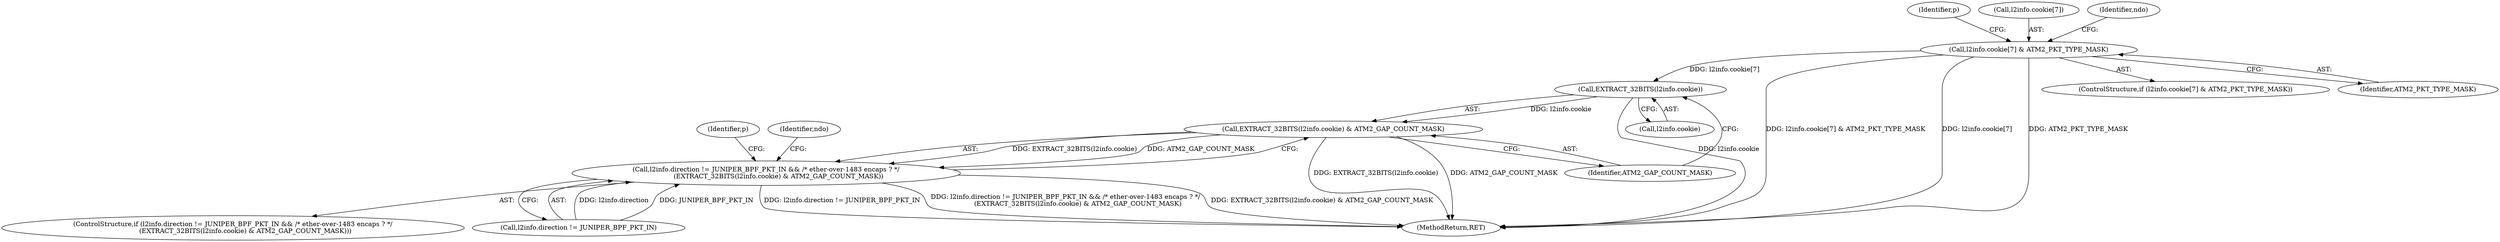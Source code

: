 digraph "0_tcpdump_b534e304568585707c4a92422aeca25cf908ff02_0@array" {
"1000139" [label="(Call,l2info.cookie[7] & ATM2_PKT_TYPE_MASK)"];
"1000203" [label="(Call,EXTRACT_32BITS(l2info.cookie))"];
"1000202" [label="(Call,EXTRACT_32BITS(l2info.cookie) & ATM2_GAP_COUNT_MASK)"];
"1000196" [label="(Call,l2info.direction != JUNIPER_BPF_PKT_IN && /* ether-over-1483 encaps ? */\n            (EXTRACT_32BITS(l2info.cookie) & ATM2_GAP_COUNT_MASK))"];
"1000139" [label="(Call,l2info.cookie[7] & ATM2_PKT_TYPE_MASK)"];
"1000202" [label="(Call,EXTRACT_32BITS(l2info.cookie) & ATM2_GAP_COUNT_MASK)"];
"1000195" [label="(ControlStructure,if (l2info.direction != JUNIPER_BPF_PKT_IN && /* ether-over-1483 encaps ? */\n            (EXTRACT_32BITS(l2info.cookie) & ATM2_GAP_COUNT_MASK)))"];
"1000284" [label="(MethodReturn,RET)"];
"1000160" [label="(Identifier,p)"];
"1000138" [label="(ControlStructure,if (l2info.cookie[7] & ATM2_PKT_TYPE_MASK))"];
"1000227" [label="(Identifier,p)"];
"1000140" [label="(Call,l2info.cookie[7])"];
"1000203" [label="(Call,EXTRACT_32BITS(l2info.cookie))"];
"1000196" [label="(Call,l2info.direction != JUNIPER_BPF_PKT_IN && /* ether-over-1483 encaps ? */\n            (EXTRACT_32BITS(l2info.cookie) & ATM2_GAP_COUNT_MASK))"];
"1000210" [label="(Identifier,ndo)"];
"1000148" [label="(Identifier,ndo)"];
"1000204" [label="(Call,l2info.cookie)"];
"1000197" [label="(Call,l2info.direction != JUNIPER_BPF_PKT_IN)"];
"1000145" [label="(Identifier,ATM2_PKT_TYPE_MASK)"];
"1000207" [label="(Identifier,ATM2_GAP_COUNT_MASK)"];
"1000139" -> "1000138"  [label="AST: "];
"1000139" -> "1000145"  [label="CFG: "];
"1000140" -> "1000139"  [label="AST: "];
"1000145" -> "1000139"  [label="AST: "];
"1000148" -> "1000139"  [label="CFG: "];
"1000160" -> "1000139"  [label="CFG: "];
"1000139" -> "1000284"  [label="DDG: l2info.cookie[7] & ATM2_PKT_TYPE_MASK"];
"1000139" -> "1000284"  [label="DDG: l2info.cookie[7]"];
"1000139" -> "1000284"  [label="DDG: ATM2_PKT_TYPE_MASK"];
"1000139" -> "1000203"  [label="DDG: l2info.cookie[7]"];
"1000203" -> "1000202"  [label="AST: "];
"1000203" -> "1000204"  [label="CFG: "];
"1000204" -> "1000203"  [label="AST: "];
"1000207" -> "1000203"  [label="CFG: "];
"1000203" -> "1000284"  [label="DDG: l2info.cookie"];
"1000203" -> "1000202"  [label="DDG: l2info.cookie"];
"1000202" -> "1000196"  [label="AST: "];
"1000202" -> "1000207"  [label="CFG: "];
"1000207" -> "1000202"  [label="AST: "];
"1000196" -> "1000202"  [label="CFG: "];
"1000202" -> "1000284"  [label="DDG: EXTRACT_32BITS(l2info.cookie)"];
"1000202" -> "1000284"  [label="DDG: ATM2_GAP_COUNT_MASK"];
"1000202" -> "1000196"  [label="DDG: EXTRACT_32BITS(l2info.cookie)"];
"1000202" -> "1000196"  [label="DDG: ATM2_GAP_COUNT_MASK"];
"1000196" -> "1000195"  [label="AST: "];
"1000196" -> "1000197"  [label="CFG: "];
"1000197" -> "1000196"  [label="AST: "];
"1000210" -> "1000196"  [label="CFG: "];
"1000227" -> "1000196"  [label="CFG: "];
"1000196" -> "1000284"  [label="DDG: l2info.direction != JUNIPER_BPF_PKT_IN"];
"1000196" -> "1000284"  [label="DDG: l2info.direction != JUNIPER_BPF_PKT_IN && /* ether-over-1483 encaps ? */\n            (EXTRACT_32BITS(l2info.cookie) & ATM2_GAP_COUNT_MASK)"];
"1000196" -> "1000284"  [label="DDG: EXTRACT_32BITS(l2info.cookie) & ATM2_GAP_COUNT_MASK"];
"1000197" -> "1000196"  [label="DDG: l2info.direction"];
"1000197" -> "1000196"  [label="DDG: JUNIPER_BPF_PKT_IN"];
}
